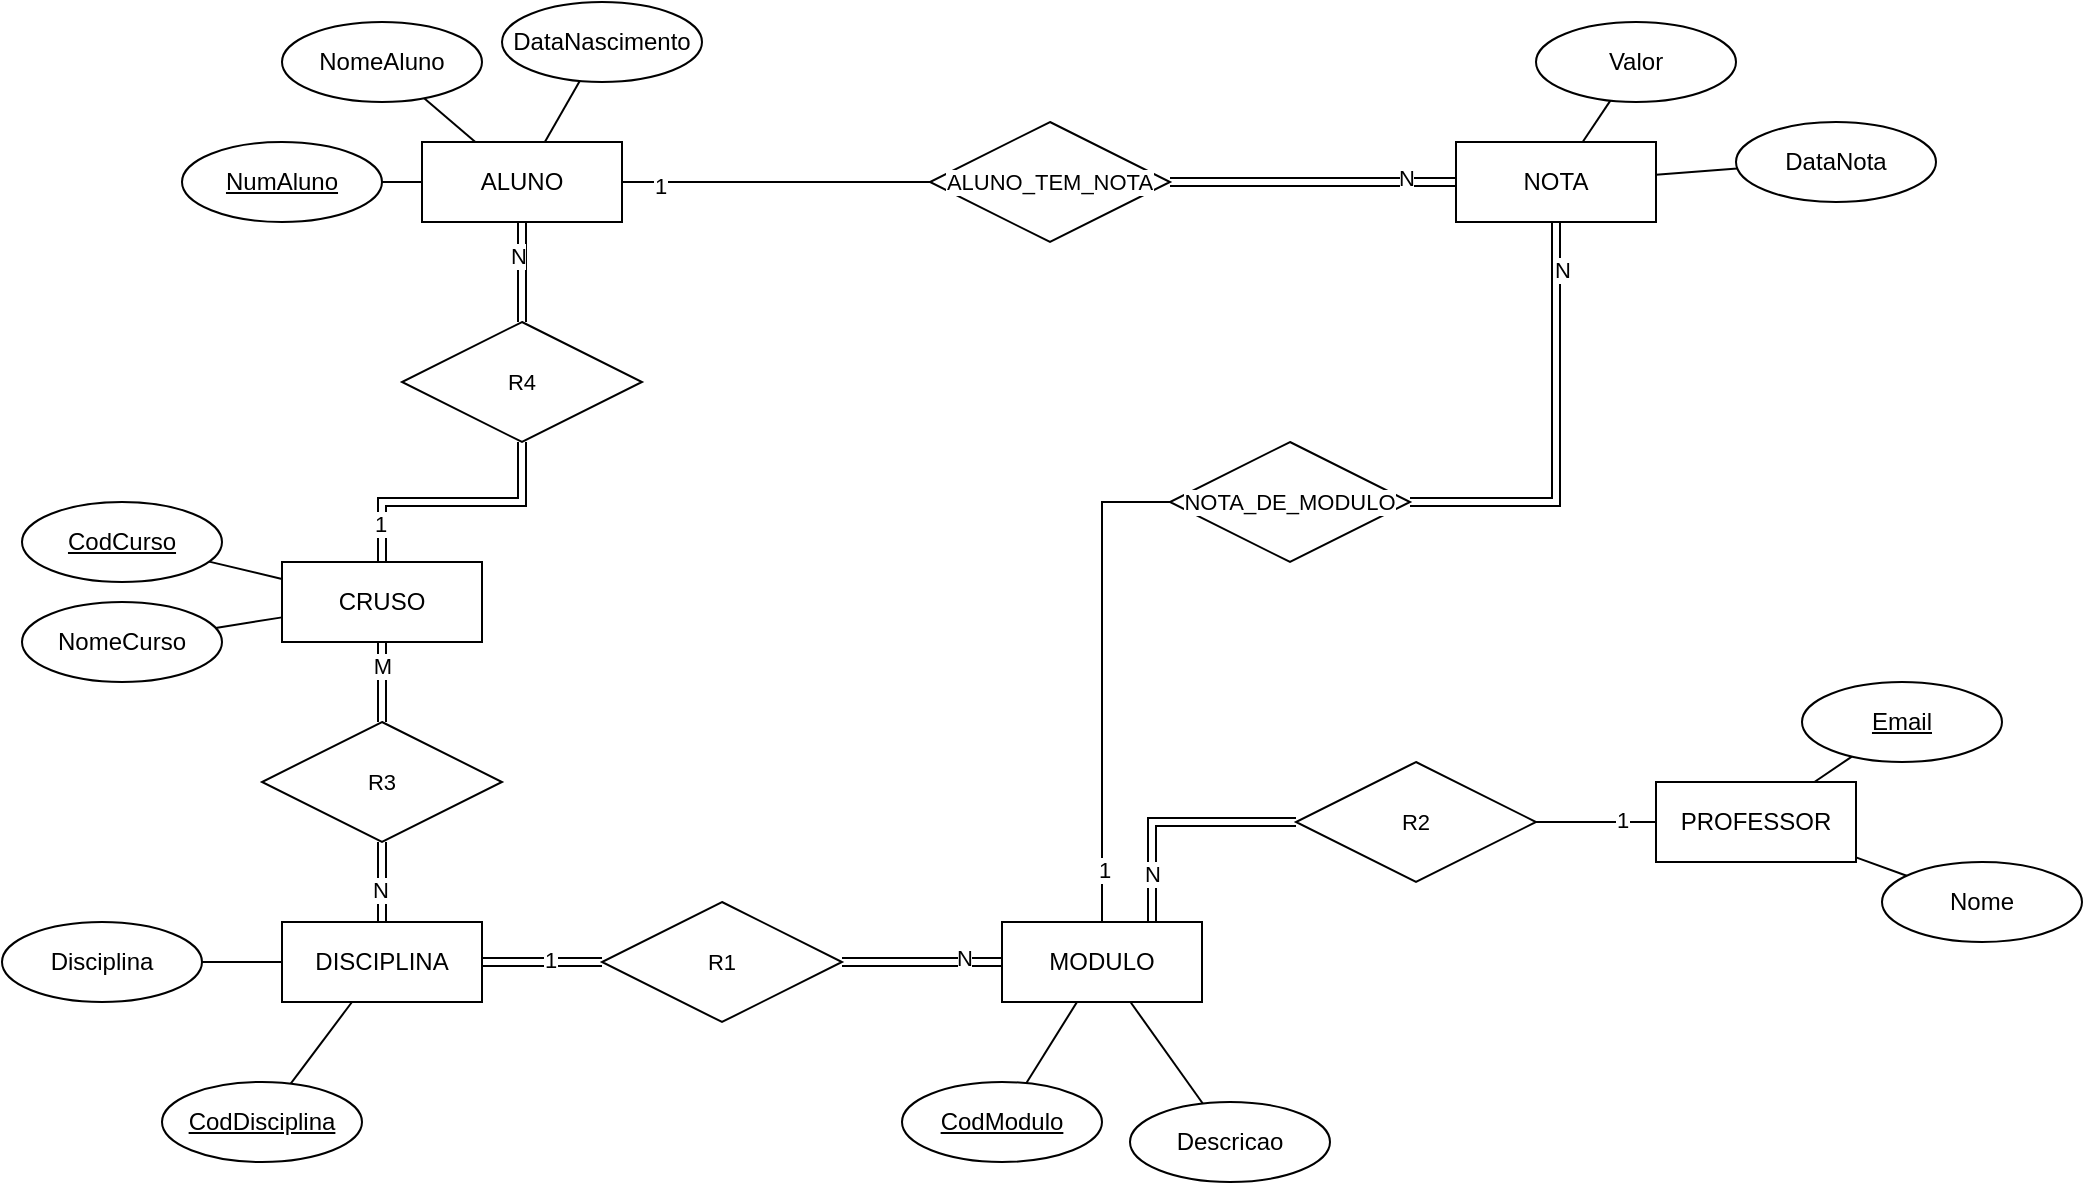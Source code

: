<mxfile version="28.2.7">
  <diagram name="Página-1" id="MHhO3B8RtaJONkMKsSJi">
    <mxGraphModel dx="2013" dy="755" grid="1" gridSize="10" guides="1" tooltips="1" connect="1" arrows="1" fold="1" page="1" pageScale="1" pageWidth="827" pageHeight="1169" math="0" shadow="0">
      <root>
        <mxCell id="0" />
        <mxCell id="1" parent="0" />
        <mxCell id="IU_N7pR2QT1F5y08y8DE-42" style="shape=connector;rounded=0;orthogonalLoop=1;jettySize=auto;html=1;strokeColor=default;align=center;verticalAlign=middle;fontFamily=Helvetica;fontSize=11;fontColor=default;labelBackgroundColor=default;endArrow=none;endFill=0;edgeStyle=orthogonalEdgeStyle;" parent="1" source="IU_N7pR2QT1F5y08y8DE-1" target="IU_N7pR2QT1F5y08y8DE-36" edge="1">
          <mxGeometry relative="1" as="geometry" />
        </mxCell>
        <mxCell id="IU_N7pR2QT1F5y08y8DE-62" value="1" style="edgeLabel;html=1;align=center;verticalAlign=middle;resizable=0;points=[];fontFamily=Helvetica;fontSize=11;fontColor=default;labelBackgroundColor=default;" parent="IU_N7pR2QT1F5y08y8DE-42" vertex="1" connectable="0">
          <mxGeometry x="-0.753" y="-2" relative="1" as="geometry">
            <mxPoint as="offset" />
          </mxGeometry>
        </mxCell>
        <mxCell id="IU_N7pR2QT1F5y08y8DE-58" style="edgeStyle=orthogonalEdgeStyle;shape=link;rounded=0;orthogonalLoop=1;jettySize=auto;html=1;entryX=0.5;entryY=0;entryDx=0;entryDy=0;strokeColor=default;align=center;verticalAlign=middle;fontFamily=Helvetica;fontSize=11;fontColor=default;labelBackgroundColor=default;endArrow=none;endFill=0;" parent="1" source="IU_N7pR2QT1F5y08y8DE-1" target="IU_N7pR2QT1F5y08y8DE-41" edge="1">
          <mxGeometry relative="1" as="geometry" />
        </mxCell>
        <mxCell id="IU_N7pR2QT1F5y08y8DE-63" value="N" style="edgeLabel;html=1;align=center;verticalAlign=middle;resizable=0;points=[];fontFamily=Helvetica;fontSize=11;fontColor=default;labelBackgroundColor=default;" parent="IU_N7pR2QT1F5y08y8DE-58" vertex="1" connectable="0">
          <mxGeometry x="-0.32" y="-2" relative="1" as="geometry">
            <mxPoint as="offset" />
          </mxGeometry>
        </mxCell>
        <mxCell id="IU_N7pR2QT1F5y08y8DE-1" value="ALUNO" style="whiteSpace=wrap;html=1;align=center;" parent="1" vertex="1">
          <mxGeometry x="70" y="110" width="100" height="40" as="geometry" />
        </mxCell>
        <mxCell id="IU_N7pR2QT1F5y08y8DE-44" style="edgeStyle=orthogonalEdgeStyle;shape=link;rounded=0;orthogonalLoop=1;jettySize=auto;html=1;strokeColor=default;align=center;verticalAlign=middle;fontFamily=Helvetica;fontSize=11;fontColor=default;labelBackgroundColor=default;endArrow=none;endFill=0;" parent="1" source="IU_N7pR2QT1F5y08y8DE-2" target="IU_N7pR2QT1F5y08y8DE-36" edge="1">
          <mxGeometry relative="1" as="geometry" />
        </mxCell>
        <mxCell id="IU_N7pR2QT1F5y08y8DE-61" value="N" style="edgeLabel;html=1;align=center;verticalAlign=middle;resizable=0;points=[];fontFamily=Helvetica;fontSize=11;fontColor=default;labelBackgroundColor=default;" parent="IU_N7pR2QT1F5y08y8DE-44" vertex="1" connectable="0">
          <mxGeometry x="-0.65" y="-2" relative="1" as="geometry">
            <mxPoint as="offset" />
          </mxGeometry>
        </mxCell>
        <mxCell id="IU_N7pR2QT1F5y08y8DE-2" value="NOTA" style="whiteSpace=wrap;html=1;align=center;" parent="1" vertex="1">
          <mxGeometry x="587" y="110" width="100" height="40" as="geometry" />
        </mxCell>
        <mxCell id="IU_N7pR2QT1F5y08y8DE-50" style="edgeStyle=orthogonalEdgeStyle;shape=connector;rounded=0;orthogonalLoop=1;jettySize=auto;html=1;entryX=1;entryY=0.5;entryDx=0;entryDy=0;strokeColor=default;align=center;verticalAlign=middle;fontFamily=Helvetica;fontSize=11;fontColor=default;labelBackgroundColor=default;endArrow=none;endFill=0;" parent="1" source="IU_N7pR2QT1F5y08y8DE-3" target="IU_N7pR2QT1F5y08y8DE-38" edge="1">
          <mxGeometry relative="1" as="geometry" />
        </mxCell>
        <mxCell id="IU_N7pR2QT1F5y08y8DE-70" value="1" style="edgeLabel;html=1;align=center;verticalAlign=middle;resizable=0;points=[];fontFamily=Helvetica;fontSize=11;fontColor=default;labelBackgroundColor=default;" parent="IU_N7pR2QT1F5y08y8DE-50" vertex="1" connectable="0">
          <mxGeometry x="-0.433" y="-1" relative="1" as="geometry">
            <mxPoint as="offset" />
          </mxGeometry>
        </mxCell>
        <mxCell id="IU_N7pR2QT1F5y08y8DE-3" value="PROFESSOR" style="whiteSpace=wrap;html=1;align=center;" parent="1" vertex="1">
          <mxGeometry x="687" y="430" width="100" height="40" as="geometry" />
        </mxCell>
        <mxCell id="IU_N7pR2QT1F5y08y8DE-46" style="edgeStyle=orthogonalEdgeStyle;shape=connector;rounded=0;orthogonalLoop=1;jettySize=auto;html=1;entryX=0;entryY=0.5;entryDx=0;entryDy=0;strokeColor=default;align=center;verticalAlign=middle;fontFamily=Helvetica;fontSize=11;fontColor=default;labelBackgroundColor=default;endArrow=none;endFill=0;" parent="1" source="IU_N7pR2QT1F5y08y8DE-4" target="IU_N7pR2QT1F5y08y8DE-37" edge="1">
          <mxGeometry relative="1" as="geometry" />
        </mxCell>
        <mxCell id="IU_N7pR2QT1F5y08y8DE-71" value="1" style="edgeLabel;html=1;align=center;verticalAlign=middle;resizable=0;points=[];fontFamily=Helvetica;fontSize=11;fontColor=default;labelBackgroundColor=default;" parent="IU_N7pR2QT1F5y08y8DE-46" vertex="1" connectable="0">
          <mxGeometry x="-0.787" y="-1" relative="1" as="geometry">
            <mxPoint as="offset" />
          </mxGeometry>
        </mxCell>
        <mxCell id="IU_N7pR2QT1F5y08y8DE-47" style="edgeStyle=orthogonalEdgeStyle;shape=link;rounded=0;orthogonalLoop=1;jettySize=auto;html=1;entryX=1;entryY=0.5;entryDx=0;entryDy=0;strokeColor=default;align=center;verticalAlign=middle;fontFamily=Helvetica;fontSize=11;fontColor=default;labelBackgroundColor=default;endArrow=none;endFill=0;" parent="1" source="IU_N7pR2QT1F5y08y8DE-4" target="IU_N7pR2QT1F5y08y8DE-39" edge="1">
          <mxGeometry relative="1" as="geometry" />
        </mxCell>
        <mxCell id="IU_N7pR2QT1F5y08y8DE-68" value="N" style="edgeLabel;html=1;align=center;verticalAlign=middle;resizable=0;points=[];fontFamily=Helvetica;fontSize=11;fontColor=default;labelBackgroundColor=default;" parent="IU_N7pR2QT1F5y08y8DE-47" vertex="1" connectable="0">
          <mxGeometry x="-0.525" y="-2" relative="1" as="geometry">
            <mxPoint as="offset" />
          </mxGeometry>
        </mxCell>
        <mxCell id="IU_N7pR2QT1F5y08y8DE-4" value="MODULO" style="whiteSpace=wrap;html=1;align=center;" parent="1" vertex="1">
          <mxGeometry x="360" y="500" width="100" height="40" as="geometry" />
        </mxCell>
        <mxCell id="IU_N7pR2QT1F5y08y8DE-48" style="edgeStyle=orthogonalEdgeStyle;shape=link;rounded=0;orthogonalLoop=1;jettySize=auto;html=1;entryX=0;entryY=0.5;entryDx=0;entryDy=0;strokeColor=default;align=center;verticalAlign=middle;fontFamily=Helvetica;fontSize=11;fontColor=default;labelBackgroundColor=default;endArrow=none;endFill=0;" parent="1" source="IU_N7pR2QT1F5y08y8DE-5" target="IU_N7pR2QT1F5y08y8DE-39" edge="1">
          <mxGeometry relative="1" as="geometry" />
        </mxCell>
        <mxCell id="IU_N7pR2QT1F5y08y8DE-67" value="1" style="edgeLabel;html=1;align=center;verticalAlign=middle;resizable=0;points=[];fontFamily=Helvetica;fontSize=11;fontColor=default;labelBackgroundColor=default;" parent="IU_N7pR2QT1F5y08y8DE-48" vertex="1" connectable="0">
          <mxGeometry x="0.133" y="1" relative="1" as="geometry">
            <mxPoint as="offset" />
          </mxGeometry>
        </mxCell>
        <mxCell id="IU_N7pR2QT1F5y08y8DE-54" style="edgeStyle=orthogonalEdgeStyle;shape=link;rounded=0;orthogonalLoop=1;jettySize=auto;html=1;strokeColor=default;align=center;verticalAlign=middle;fontFamily=Helvetica;fontSize=11;fontColor=default;labelBackgroundColor=default;endArrow=none;endFill=0;" parent="1" source="IU_N7pR2QT1F5y08y8DE-5" target="IU_N7pR2QT1F5y08y8DE-40" edge="1">
          <mxGeometry relative="1" as="geometry" />
        </mxCell>
        <mxCell id="IU_N7pR2QT1F5y08y8DE-65" value="N" style="edgeLabel;html=1;align=center;verticalAlign=middle;resizable=0;points=[];fontFamily=Helvetica;fontSize=11;fontColor=default;labelBackgroundColor=default;" parent="IU_N7pR2QT1F5y08y8DE-54" vertex="1" connectable="0">
          <mxGeometry x="-0.2" y="1" relative="1" as="geometry">
            <mxPoint as="offset" />
          </mxGeometry>
        </mxCell>
        <mxCell id="IU_N7pR2QT1F5y08y8DE-5" value="DISCIPLINA" style="whiteSpace=wrap;html=1;align=center;" parent="1" vertex="1">
          <mxGeometry y="500" width="100" height="40" as="geometry" />
        </mxCell>
        <mxCell id="IU_N7pR2QT1F5y08y8DE-56" style="edgeStyle=orthogonalEdgeStyle;shape=link;rounded=0;orthogonalLoop=1;jettySize=auto;html=1;entryX=0.5;entryY=0;entryDx=0;entryDy=0;strokeColor=default;align=center;verticalAlign=middle;fontFamily=Helvetica;fontSize=11;fontColor=default;labelBackgroundColor=default;endArrow=none;endFill=0;" parent="1" source="IU_N7pR2QT1F5y08y8DE-6" target="IU_N7pR2QT1F5y08y8DE-40" edge="1">
          <mxGeometry relative="1" as="geometry" />
        </mxCell>
        <mxCell id="IU_N7pR2QT1F5y08y8DE-66" value="M" style="edgeLabel;html=1;align=center;verticalAlign=middle;resizable=0;points=[];fontFamily=Helvetica;fontSize=11;fontColor=default;labelBackgroundColor=default;" parent="IU_N7pR2QT1F5y08y8DE-56" vertex="1" connectable="0">
          <mxGeometry x="-0.4" relative="1" as="geometry">
            <mxPoint as="offset" />
          </mxGeometry>
        </mxCell>
        <mxCell id="IU_N7pR2QT1F5y08y8DE-59" style="edgeStyle=orthogonalEdgeStyle;shape=link;rounded=0;orthogonalLoop=1;jettySize=auto;html=1;entryX=0.5;entryY=1;entryDx=0;entryDy=0;strokeColor=default;align=center;verticalAlign=middle;fontFamily=Helvetica;fontSize=11;fontColor=default;labelBackgroundColor=default;endArrow=none;endFill=0;" parent="1" source="IU_N7pR2QT1F5y08y8DE-6" target="IU_N7pR2QT1F5y08y8DE-41" edge="1">
          <mxGeometry relative="1" as="geometry" />
        </mxCell>
        <mxCell id="IU_N7pR2QT1F5y08y8DE-64" value="1" style="edgeLabel;html=1;align=center;verticalAlign=middle;resizable=0;points=[];fontFamily=Helvetica;fontSize=11;fontColor=default;labelBackgroundColor=default;" parent="IU_N7pR2QT1F5y08y8DE-59" vertex="1" connectable="0">
          <mxGeometry x="-0.708" y="1" relative="1" as="geometry">
            <mxPoint as="offset" />
          </mxGeometry>
        </mxCell>
        <mxCell id="IU_N7pR2QT1F5y08y8DE-6" value="CRUSO" style="whiteSpace=wrap;html=1;align=center;" parent="1" vertex="1">
          <mxGeometry y="320" width="100" height="40" as="geometry" />
        </mxCell>
        <mxCell id="IU_N7pR2QT1F5y08y8DE-22" style="rounded=0;orthogonalLoop=1;jettySize=auto;html=1;endArrow=none;endFill=0;" parent="1" source="IU_N7pR2QT1F5y08y8DE-8" target="IU_N7pR2QT1F5y08y8DE-1" edge="1">
          <mxGeometry relative="1" as="geometry" />
        </mxCell>
        <mxCell id="IU_N7pR2QT1F5y08y8DE-8" value="NomeAluno" style="ellipse;whiteSpace=wrap;html=1;align=center;" parent="1" vertex="1">
          <mxGeometry y="50" width="100" height="40" as="geometry" />
        </mxCell>
        <mxCell id="IU_N7pR2QT1F5y08y8DE-23" style="edgeStyle=none;shape=connector;rounded=0;orthogonalLoop=1;jettySize=auto;html=1;strokeColor=default;align=center;verticalAlign=middle;fontFamily=Helvetica;fontSize=11;fontColor=default;labelBackgroundColor=default;endArrow=none;endFill=0;" parent="1" source="IU_N7pR2QT1F5y08y8DE-9" target="IU_N7pR2QT1F5y08y8DE-1" edge="1">
          <mxGeometry relative="1" as="geometry" />
        </mxCell>
        <mxCell id="IU_N7pR2QT1F5y08y8DE-9" value="DataNascimento" style="ellipse;whiteSpace=wrap;html=1;align=center;" parent="1" vertex="1">
          <mxGeometry x="110" y="40" width="100" height="40" as="geometry" />
        </mxCell>
        <mxCell id="IU_N7pR2QT1F5y08y8DE-24" style="edgeStyle=none;shape=connector;rounded=0;orthogonalLoop=1;jettySize=auto;html=1;strokeColor=default;align=center;verticalAlign=middle;fontFamily=Helvetica;fontSize=11;fontColor=default;labelBackgroundColor=default;endArrow=none;endFill=0;" parent="1" source="IU_N7pR2QT1F5y08y8DE-11" target="IU_N7pR2QT1F5y08y8DE-1" edge="1">
          <mxGeometry relative="1" as="geometry" />
        </mxCell>
        <mxCell id="IU_N7pR2QT1F5y08y8DE-11" value="NumAluno" style="ellipse;whiteSpace=wrap;html=1;align=center;fontStyle=4;" parent="1" vertex="1">
          <mxGeometry x="-50" y="110" width="100" height="40" as="geometry" />
        </mxCell>
        <mxCell id="IU_N7pR2QT1F5y08y8DE-27" style="edgeStyle=none;shape=connector;rounded=0;orthogonalLoop=1;jettySize=auto;html=1;strokeColor=default;align=center;verticalAlign=middle;fontFamily=Helvetica;fontSize=11;fontColor=default;labelBackgroundColor=default;endArrow=none;endFill=0;" parent="1" source="IU_N7pR2QT1F5y08y8DE-12" target="IU_N7pR2QT1F5y08y8DE-2" edge="1">
          <mxGeometry relative="1" as="geometry" />
        </mxCell>
        <mxCell id="IU_N7pR2QT1F5y08y8DE-12" value="Valor" style="ellipse;whiteSpace=wrap;html=1;align=center;" parent="1" vertex="1">
          <mxGeometry x="627" y="50" width="100" height="40" as="geometry" />
        </mxCell>
        <mxCell id="IU_N7pR2QT1F5y08y8DE-28" style="edgeStyle=none;shape=connector;rounded=0;orthogonalLoop=1;jettySize=auto;html=1;strokeColor=default;align=center;verticalAlign=middle;fontFamily=Helvetica;fontSize=11;fontColor=default;labelBackgroundColor=default;endArrow=none;endFill=0;" parent="1" source="IU_N7pR2QT1F5y08y8DE-13" target="IU_N7pR2QT1F5y08y8DE-2" edge="1">
          <mxGeometry relative="1" as="geometry" />
        </mxCell>
        <mxCell id="IU_N7pR2QT1F5y08y8DE-13" value="DataNota" style="ellipse;whiteSpace=wrap;html=1;align=center;" parent="1" vertex="1">
          <mxGeometry x="727" y="100" width="100" height="40" as="geometry" />
        </mxCell>
        <mxCell id="IU_N7pR2QT1F5y08y8DE-29" style="edgeStyle=none;shape=connector;rounded=0;orthogonalLoop=1;jettySize=auto;html=1;strokeColor=default;align=center;verticalAlign=middle;fontFamily=Helvetica;fontSize=11;fontColor=default;labelBackgroundColor=default;endArrow=none;endFill=0;" parent="1" source="IU_N7pR2QT1F5y08y8DE-14" target="IU_N7pR2QT1F5y08y8DE-3" edge="1">
          <mxGeometry relative="1" as="geometry" />
        </mxCell>
        <mxCell id="IU_N7pR2QT1F5y08y8DE-14" value="Email" style="ellipse;whiteSpace=wrap;html=1;align=center;fontStyle=4;" parent="1" vertex="1">
          <mxGeometry x="760" y="380" width="100" height="40" as="geometry" />
        </mxCell>
        <mxCell id="IU_N7pR2QT1F5y08y8DE-30" style="edgeStyle=none;shape=connector;rounded=0;orthogonalLoop=1;jettySize=auto;html=1;strokeColor=default;align=center;verticalAlign=middle;fontFamily=Helvetica;fontSize=11;fontColor=default;labelBackgroundColor=default;endArrow=none;endFill=0;" parent="1" source="IU_N7pR2QT1F5y08y8DE-15" target="IU_N7pR2QT1F5y08y8DE-3" edge="1">
          <mxGeometry relative="1" as="geometry" />
        </mxCell>
        <mxCell id="IU_N7pR2QT1F5y08y8DE-15" value="Nome" style="ellipse;whiteSpace=wrap;html=1;align=center;" parent="1" vertex="1">
          <mxGeometry x="800" y="470" width="100" height="40" as="geometry" />
        </mxCell>
        <mxCell id="IU_N7pR2QT1F5y08y8DE-32" style="edgeStyle=none;shape=connector;rounded=0;orthogonalLoop=1;jettySize=auto;html=1;strokeColor=default;align=center;verticalAlign=middle;fontFamily=Helvetica;fontSize=11;fontColor=default;labelBackgroundColor=default;endArrow=none;endFill=0;" parent="1" source="IU_N7pR2QT1F5y08y8DE-16" target="IU_N7pR2QT1F5y08y8DE-4" edge="1">
          <mxGeometry relative="1" as="geometry" />
        </mxCell>
        <mxCell id="IU_N7pR2QT1F5y08y8DE-16" value="CodModulo" style="ellipse;whiteSpace=wrap;html=1;align=center;fontStyle=4;" parent="1" vertex="1">
          <mxGeometry x="310" y="580" width="100" height="40" as="geometry" />
        </mxCell>
        <mxCell id="IU_N7pR2QT1F5y08y8DE-31" style="edgeStyle=none;shape=connector;rounded=0;orthogonalLoop=1;jettySize=auto;html=1;strokeColor=default;align=center;verticalAlign=middle;fontFamily=Helvetica;fontSize=11;fontColor=default;labelBackgroundColor=default;endArrow=none;endFill=0;" parent="1" source="IU_N7pR2QT1F5y08y8DE-17" target="IU_N7pR2QT1F5y08y8DE-4" edge="1">
          <mxGeometry relative="1" as="geometry" />
        </mxCell>
        <mxCell id="IU_N7pR2QT1F5y08y8DE-17" value="Descricao" style="ellipse;whiteSpace=wrap;html=1;align=center;" parent="1" vertex="1">
          <mxGeometry x="424" y="590" width="100" height="40" as="geometry" />
        </mxCell>
        <mxCell id="IU_N7pR2QT1F5y08y8DE-26" style="edgeStyle=none;shape=connector;rounded=0;orthogonalLoop=1;jettySize=auto;html=1;strokeColor=default;align=center;verticalAlign=middle;fontFamily=Helvetica;fontSize=11;fontColor=default;labelBackgroundColor=default;endArrow=none;endFill=0;" parent="1" source="IU_N7pR2QT1F5y08y8DE-18" target="IU_N7pR2QT1F5y08y8DE-6" edge="1">
          <mxGeometry relative="1" as="geometry" />
        </mxCell>
        <mxCell id="IU_N7pR2QT1F5y08y8DE-18" value="NomeCurso" style="ellipse;whiteSpace=wrap;html=1;align=center;" parent="1" vertex="1">
          <mxGeometry x="-130" y="340" width="100" height="40" as="geometry" />
        </mxCell>
        <mxCell id="IU_N7pR2QT1F5y08y8DE-25" style="edgeStyle=none;shape=connector;rounded=0;orthogonalLoop=1;jettySize=auto;html=1;strokeColor=default;align=center;verticalAlign=middle;fontFamily=Helvetica;fontSize=11;fontColor=default;labelBackgroundColor=default;endArrow=none;endFill=0;" parent="1" source="IU_N7pR2QT1F5y08y8DE-19" target="IU_N7pR2QT1F5y08y8DE-6" edge="1">
          <mxGeometry relative="1" as="geometry" />
        </mxCell>
        <mxCell id="IU_N7pR2QT1F5y08y8DE-19" value="CodCurso" style="ellipse;whiteSpace=wrap;html=1;align=center;fontStyle=4;" parent="1" vertex="1">
          <mxGeometry x="-130" y="290" width="100" height="40" as="geometry" />
        </mxCell>
        <mxCell id="IU_N7pR2QT1F5y08y8DE-34" style="edgeStyle=none;shape=connector;rounded=0;orthogonalLoop=1;jettySize=auto;html=1;strokeColor=default;align=center;verticalAlign=middle;fontFamily=Helvetica;fontSize=11;fontColor=default;labelBackgroundColor=default;endArrow=none;endFill=0;" parent="1" source="IU_N7pR2QT1F5y08y8DE-20" target="IU_N7pR2QT1F5y08y8DE-5" edge="1">
          <mxGeometry relative="1" as="geometry" />
        </mxCell>
        <mxCell id="IU_N7pR2QT1F5y08y8DE-20" value="Disciplina" style="ellipse;whiteSpace=wrap;html=1;align=center;" parent="1" vertex="1">
          <mxGeometry x="-140" y="500" width="100" height="40" as="geometry" />
        </mxCell>
        <mxCell id="IU_N7pR2QT1F5y08y8DE-33" style="edgeStyle=none;shape=connector;rounded=0;orthogonalLoop=1;jettySize=auto;html=1;strokeColor=default;align=center;verticalAlign=middle;fontFamily=Helvetica;fontSize=11;fontColor=default;labelBackgroundColor=default;endArrow=none;endFill=0;" parent="1" source="IU_N7pR2QT1F5y08y8DE-21" target="IU_N7pR2QT1F5y08y8DE-5" edge="1">
          <mxGeometry relative="1" as="geometry" />
        </mxCell>
        <mxCell id="IU_N7pR2QT1F5y08y8DE-21" value="CodDisciplina" style="ellipse;whiteSpace=wrap;html=1;align=center;fontStyle=4;" parent="1" vertex="1">
          <mxGeometry x="-60" y="580" width="100" height="40" as="geometry" />
        </mxCell>
        <mxCell id="IU_N7pR2QT1F5y08y8DE-36" value="ALUNO_TEM_NOTA" style="shape=rhombus;perimeter=rhombusPerimeter;whiteSpace=wrap;html=1;align=center;fontFamily=Helvetica;fontSize=11;fontColor=default;labelBackgroundColor=default;" parent="1" vertex="1">
          <mxGeometry x="324" y="100" width="120" height="60" as="geometry" />
        </mxCell>
        <mxCell id="IU_N7pR2QT1F5y08y8DE-45" style="edgeStyle=orthogonalEdgeStyle;shape=link;rounded=0;orthogonalLoop=1;jettySize=auto;html=1;entryX=0.5;entryY=1;entryDx=0;entryDy=0;strokeColor=default;align=center;verticalAlign=middle;fontFamily=Helvetica;fontSize=11;fontColor=default;labelBackgroundColor=default;endArrow=none;endFill=0;" parent="1" source="IU_N7pR2QT1F5y08y8DE-37" target="IU_N7pR2QT1F5y08y8DE-2" edge="1">
          <mxGeometry relative="1" as="geometry" />
        </mxCell>
        <mxCell id="IU_N7pR2QT1F5y08y8DE-72" value="N" style="edgeLabel;html=1;align=center;verticalAlign=middle;resizable=0;points=[];fontFamily=Helvetica;fontSize=11;fontColor=default;labelBackgroundColor=default;" parent="IU_N7pR2QT1F5y08y8DE-45" vertex="1" connectable="0">
          <mxGeometry x="0.775" y="-3" relative="1" as="geometry">
            <mxPoint as="offset" />
          </mxGeometry>
        </mxCell>
        <mxCell id="IU_N7pR2QT1F5y08y8DE-37" value="NOTA_DE_MODULO" style="shape=rhombus;perimeter=rhombusPerimeter;whiteSpace=wrap;html=1;align=center;fontFamily=Helvetica;fontSize=11;fontColor=default;labelBackgroundColor=default;" parent="1" vertex="1">
          <mxGeometry x="444" y="260" width="120" height="60" as="geometry" />
        </mxCell>
        <mxCell id="IU_N7pR2QT1F5y08y8DE-53" style="edgeStyle=orthogonalEdgeStyle;shape=link;rounded=0;orthogonalLoop=1;jettySize=auto;html=1;entryX=0.75;entryY=0;entryDx=0;entryDy=0;strokeColor=default;align=center;verticalAlign=middle;fontFamily=Helvetica;fontSize=11;fontColor=default;labelBackgroundColor=default;endArrow=none;endFill=0;" parent="1" source="IU_N7pR2QT1F5y08y8DE-38" target="IU_N7pR2QT1F5y08y8DE-4" edge="1">
          <mxGeometry relative="1" as="geometry" />
        </mxCell>
        <mxCell id="IU_N7pR2QT1F5y08y8DE-69" value="N" style="edgeLabel;html=1;align=center;verticalAlign=middle;resizable=0;points=[];fontFamily=Helvetica;fontSize=11;fontColor=default;labelBackgroundColor=default;" parent="IU_N7pR2QT1F5y08y8DE-53" vertex="1" connectable="0">
          <mxGeometry x="0.607" relative="1" as="geometry">
            <mxPoint as="offset" />
          </mxGeometry>
        </mxCell>
        <mxCell id="IU_N7pR2QT1F5y08y8DE-38" value="R2" style="shape=rhombus;perimeter=rhombusPerimeter;whiteSpace=wrap;html=1;align=center;fontFamily=Helvetica;fontSize=11;fontColor=default;labelBackgroundColor=default;" parent="1" vertex="1">
          <mxGeometry x="507" y="420" width="120" height="60" as="geometry" />
        </mxCell>
        <mxCell id="IU_N7pR2QT1F5y08y8DE-39" value="R1" style="shape=rhombus;perimeter=rhombusPerimeter;whiteSpace=wrap;html=1;align=center;fontFamily=Helvetica;fontSize=11;fontColor=default;labelBackgroundColor=default;" parent="1" vertex="1">
          <mxGeometry x="160" y="490" width="120" height="60" as="geometry" />
        </mxCell>
        <mxCell id="IU_N7pR2QT1F5y08y8DE-40" value="R3" style="shape=rhombus;perimeter=rhombusPerimeter;whiteSpace=wrap;html=1;align=center;fontFamily=Helvetica;fontSize=11;fontColor=default;labelBackgroundColor=default;" parent="1" vertex="1">
          <mxGeometry x="-10" y="400" width="120" height="60" as="geometry" />
        </mxCell>
        <mxCell id="IU_N7pR2QT1F5y08y8DE-41" value="R4" style="shape=rhombus;perimeter=rhombusPerimeter;whiteSpace=wrap;html=1;align=center;fontFamily=Helvetica;fontSize=11;fontColor=default;labelBackgroundColor=default;" parent="1" vertex="1">
          <mxGeometry x="60" y="200" width="120" height="60" as="geometry" />
        </mxCell>
      </root>
    </mxGraphModel>
  </diagram>
</mxfile>
